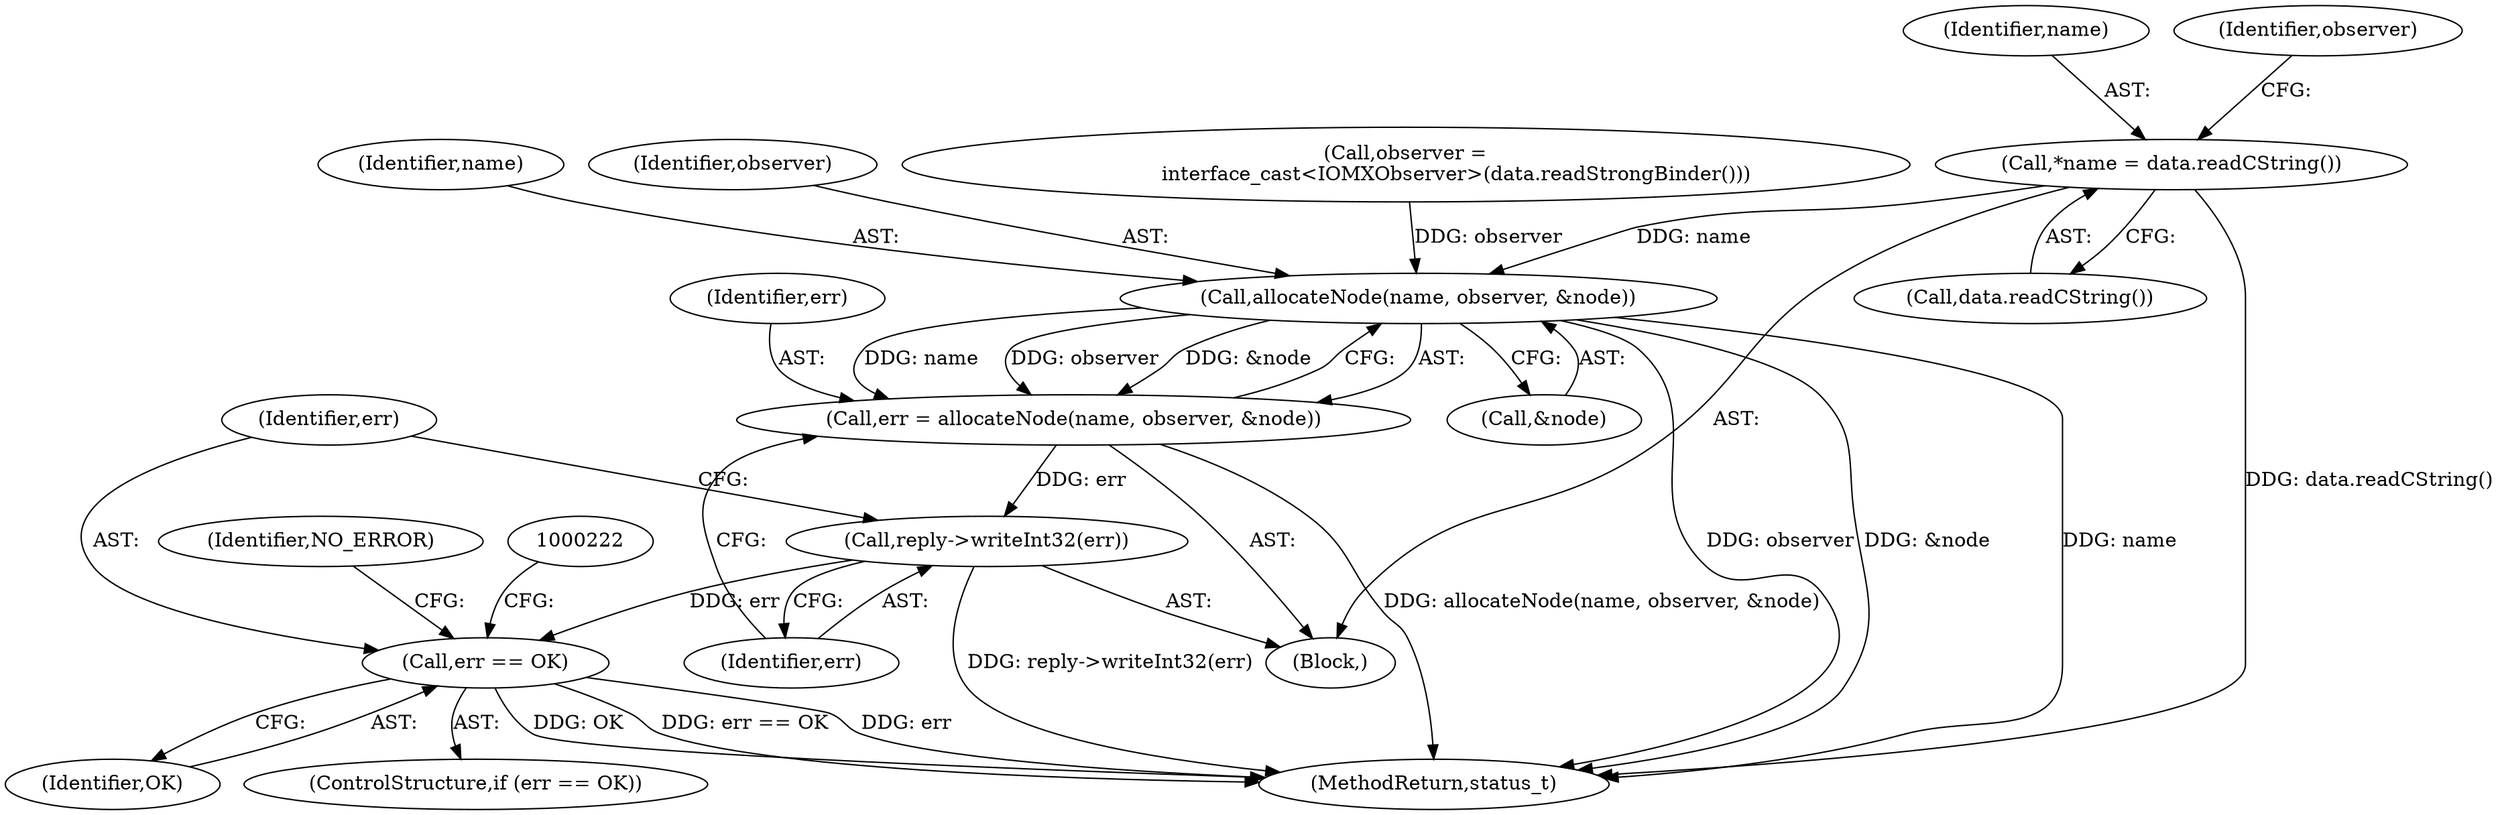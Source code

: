 digraph "0_Android_db829699d3293f254a7387894303451a91278986@API" {
"1000193" [label="(Call,*name = data.readCString())"];
"1000208" [label="(Call,allocateNode(name, observer, &node))"];
"1000206" [label="(Call,err = allocateNode(name, observer, &node))"];
"1000213" [label="(Call,reply->writeInt32(err))"];
"1000216" [label="(Call,err == OK)"];
"1000209" [label="(Identifier,name)"];
"1000194" [label="(Identifier,name)"];
"1000218" [label="(Identifier,OK)"];
"1000210" [label="(Identifier,observer)"];
"1000195" [label="(Call,data.readCString())"];
"1000198" [label="(Identifier,observer)"];
"1000187" [label="(Block,)"];
"1000211" [label="(Call,&node)"];
"1000217" [label="(Identifier,err)"];
"1000214" [label="(Identifier,err)"];
"1000197" [label="(Call,observer =\n                interface_cast<IOMXObserver>(data.readStrongBinder()))"];
"1001353" [label="(MethodReturn,status_t)"];
"1000213" [label="(Call,reply->writeInt32(err))"];
"1000215" [label="(ControlStructure,if (err == OK))"];
"1000206" [label="(Call,err = allocateNode(name, observer, &node))"];
"1000225" [label="(Identifier,NO_ERROR)"];
"1000208" [label="(Call,allocateNode(name, observer, &node))"];
"1000216" [label="(Call,err == OK)"];
"1000193" [label="(Call,*name = data.readCString())"];
"1000207" [label="(Identifier,err)"];
"1000193" -> "1000187"  [label="AST: "];
"1000193" -> "1000195"  [label="CFG: "];
"1000194" -> "1000193"  [label="AST: "];
"1000195" -> "1000193"  [label="AST: "];
"1000198" -> "1000193"  [label="CFG: "];
"1000193" -> "1001353"  [label="DDG: data.readCString()"];
"1000193" -> "1000208"  [label="DDG: name"];
"1000208" -> "1000206"  [label="AST: "];
"1000208" -> "1000211"  [label="CFG: "];
"1000209" -> "1000208"  [label="AST: "];
"1000210" -> "1000208"  [label="AST: "];
"1000211" -> "1000208"  [label="AST: "];
"1000206" -> "1000208"  [label="CFG: "];
"1000208" -> "1001353"  [label="DDG: name"];
"1000208" -> "1001353"  [label="DDG: observer"];
"1000208" -> "1001353"  [label="DDG: &node"];
"1000208" -> "1000206"  [label="DDG: name"];
"1000208" -> "1000206"  [label="DDG: observer"];
"1000208" -> "1000206"  [label="DDG: &node"];
"1000197" -> "1000208"  [label="DDG: observer"];
"1000206" -> "1000187"  [label="AST: "];
"1000207" -> "1000206"  [label="AST: "];
"1000214" -> "1000206"  [label="CFG: "];
"1000206" -> "1001353"  [label="DDG: allocateNode(name, observer, &node)"];
"1000206" -> "1000213"  [label="DDG: err"];
"1000213" -> "1000187"  [label="AST: "];
"1000213" -> "1000214"  [label="CFG: "];
"1000214" -> "1000213"  [label="AST: "];
"1000217" -> "1000213"  [label="CFG: "];
"1000213" -> "1001353"  [label="DDG: reply->writeInt32(err)"];
"1000213" -> "1000216"  [label="DDG: err"];
"1000216" -> "1000215"  [label="AST: "];
"1000216" -> "1000218"  [label="CFG: "];
"1000217" -> "1000216"  [label="AST: "];
"1000218" -> "1000216"  [label="AST: "];
"1000222" -> "1000216"  [label="CFG: "];
"1000225" -> "1000216"  [label="CFG: "];
"1000216" -> "1001353"  [label="DDG: err == OK"];
"1000216" -> "1001353"  [label="DDG: err"];
"1000216" -> "1001353"  [label="DDG: OK"];
}
